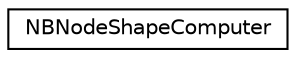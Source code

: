 digraph "Graphical Class Hierarchy"
{
  edge [fontname="Helvetica",fontsize="10",labelfontname="Helvetica",labelfontsize="10"];
  node [fontname="Helvetica",fontsize="10",shape=record];
  rankdir="LR";
  Node0 [label="NBNodeShapeComputer",height=0.2,width=0.4,color="black", fillcolor="white", style="filled",URL="$d4/d4f/class_n_b_node_shape_computer.html",tooltip="This class computes shapes of junctions. "];
}
